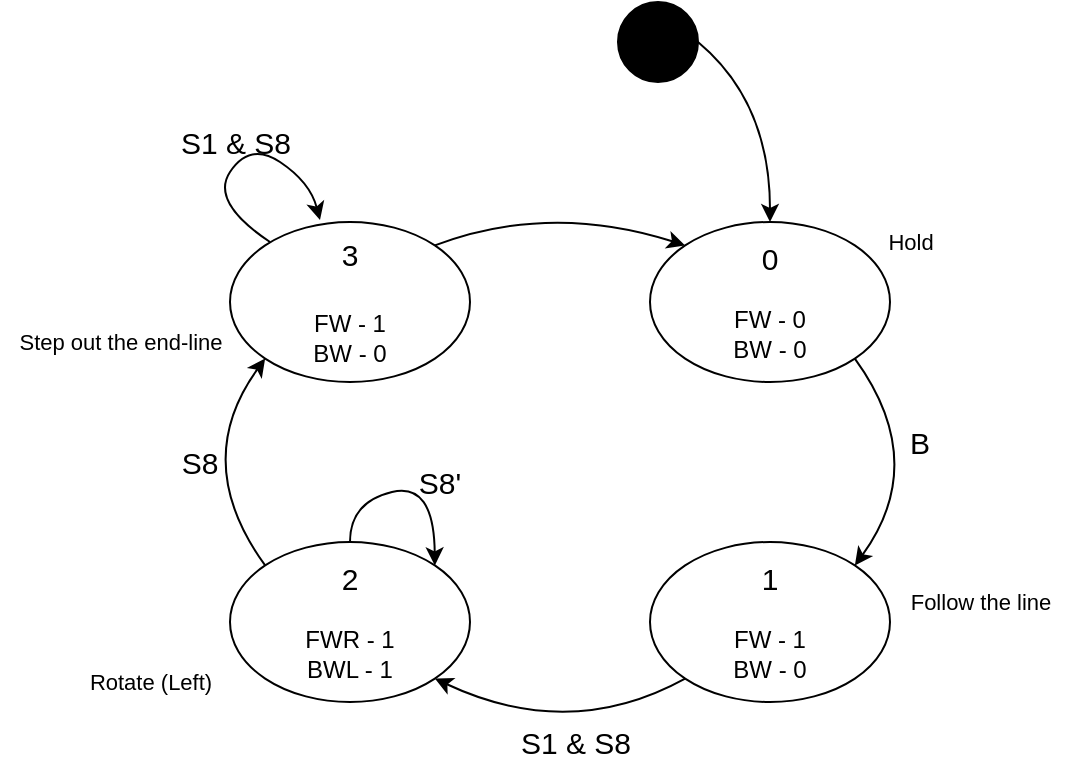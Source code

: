 <mxfile version="14.0.1" type="device"><diagram id="7Aau9ByfhJa7zDuay1n5" name="Page-1"><mxGraphModel dx="782" dy="443" grid="1" gridSize="10" guides="1" tooltips="1" connect="1" arrows="1" fold="1" page="1" pageScale="1" pageWidth="827" pageHeight="1169" math="0" shadow="0"><root><mxCell id="0"/><mxCell id="1" parent="0"/><mxCell id="2Z7BFmrXyzPae8OUlGSL-1" value="Reset" style="ellipse;whiteSpace=wrap;html=1;fillColor=#000000;" parent="1" vertex="1"><mxGeometry x="374" y="10" width="40" height="40" as="geometry"/></mxCell><mxCell id="2Z7BFmrXyzPae8OUlGSL-2" value="&lt;font&gt;&lt;span style=&quot;font-size: 15px&quot;&gt;1&lt;br&gt;&lt;/span&gt;&lt;font size=&quot;1&quot;&gt;&lt;br&gt;&lt;/font&gt;FW - 1&lt;br&gt;BW - 0&lt;br&gt;&lt;/font&gt;" style="ellipse;whiteSpace=wrap;html=1;" parent="1" vertex="1"><mxGeometry x="390" y="280" width="120" height="80" as="geometry"/></mxCell><mxCell id="2Z7BFmrXyzPae8OUlGSL-4" value="&lt;font&gt;&lt;span style=&quot;font-size: 15px&quot;&gt;2&lt;br&gt;&lt;/span&gt;&lt;br&gt;FWR&amp;nbsp;- 1&lt;br&gt;BWL - 1&lt;br&gt;&lt;/font&gt;" style="ellipse;whiteSpace=wrap;html=1;" parent="1" vertex="1"><mxGeometry x="180" y="280" width="120" height="80" as="geometry"/></mxCell><mxCell id="2Z7BFmrXyzPae8OUlGSL-5" value="&lt;font&gt;&lt;span style=&quot;font-size: 15px&quot;&gt;3&lt;br&gt;&lt;br&gt;&lt;/span&gt;FW - 1&lt;br&gt;BW - 0&lt;br&gt;&lt;/font&gt;" style="ellipse;whiteSpace=wrap;html=1;" parent="1" vertex="1"><mxGeometry x="180" y="120" width="120" height="80" as="geometry"/></mxCell><mxCell id="2Z7BFmrXyzPae8OUlGSL-8" value="&lt;font&gt;&lt;span style=&quot;font-size: 15px&quot;&gt;0&lt;br&gt;&lt;/span&gt;&lt;font size=&quot;1&quot;&gt;&lt;br&gt;&lt;/font&gt;FW - 0&lt;br&gt;BW - 0&lt;br&gt;&lt;/font&gt;" style="ellipse;whiteSpace=wrap;html=1;" parent="1" vertex="1"><mxGeometry x="390" y="120" width="120" height="80" as="geometry"/></mxCell><mxCell id="2Z7BFmrXyzPae8OUlGSL-15" value="" style="curved=1;endArrow=classic;html=1;entryX=1;entryY=0;entryDx=0;entryDy=0;exitX=1;exitY=1;exitDx=0;exitDy=0;" parent="1" source="2Z7BFmrXyzPae8OUlGSL-8" target="2Z7BFmrXyzPae8OUlGSL-2" edge="1"><mxGeometry width="50" height="50" relative="1" as="geometry"><mxPoint x="522.426" y="96.564" as="sourcePoint"/><mxPoint x="522.426" y="219.996" as="targetPoint"/><Array as="points"><mxPoint x="530" y="240"/></Array></mxGeometry></mxCell><mxCell id="2Z7BFmrXyzPae8OUlGSL-17" value="" style="curved=1;endArrow=classic;html=1;entryX=0.5;entryY=0;entryDx=0;entryDy=0;exitX=1;exitY=0.5;exitDx=0;exitDy=0;" parent="1" source="2Z7BFmrXyzPae8OUlGSL-1" target="2Z7BFmrXyzPae8OUlGSL-8" edge="1"><mxGeometry width="50" height="50" relative="1" as="geometry"><mxPoint x="378.996" y="8.284" as="sourcePoint"/><mxPoint x="426.57" y="110.0" as="targetPoint"/><Array as="points"><mxPoint x="450" y="60"/></Array></mxGeometry></mxCell><mxCell id="2Z7BFmrXyzPae8OUlGSL-24" value="" style="curved=1;endArrow=classic;html=1;entryX=1;entryY=1;entryDx=0;entryDy=0;exitX=0;exitY=1;exitDx=0;exitDy=0;" parent="1" source="2Z7BFmrXyzPae8OUlGSL-2" target="2Z7BFmrXyzPae8OUlGSL-4" edge="1"><mxGeometry width="50" height="50" relative="1" as="geometry"><mxPoint x="419.996" y="330.004" as="sourcePoint"/><mxPoint x="428.57" y="441.72" as="targetPoint"/><Array as="points"><mxPoint x="350" y="380"/></Array></mxGeometry></mxCell><mxCell id="2Z7BFmrXyzPae8OUlGSL-25" value="" style="curved=1;endArrow=classic;html=1;entryX=0;entryY=1;entryDx=0;entryDy=0;exitX=0;exitY=0;exitDx=0;exitDy=0;" parent="1" source="2Z7BFmrXyzPae8OUlGSL-4" target="2Z7BFmrXyzPae8OUlGSL-5" edge="1"><mxGeometry width="50" height="50" relative="1" as="geometry"><mxPoint x="190" y="260" as="sourcePoint"/><mxPoint x="80" y="270" as="targetPoint"/><Array as="points"><mxPoint x="160" y="240"/></Array></mxGeometry></mxCell><mxCell id="2Z7BFmrXyzPae8OUlGSL-26" value="" style="curved=1;endArrow=classic;html=1;entryX=0;entryY=0;entryDx=0;entryDy=0;exitX=1;exitY=0;exitDx=0;exitDy=0;" parent="1" source="2Z7BFmrXyzPae8OUlGSL-5" target="2Z7BFmrXyzPae8OUlGSL-8" edge="1"><mxGeometry width="50" height="50" relative="1" as="geometry"><mxPoint x="278.784" y="139.996" as="sourcePoint"/><mxPoint x="268.784" y="36.564" as="targetPoint"/><Array as="points"><mxPoint x="340" y="110"/></Array></mxGeometry></mxCell><mxCell id="2Z7BFmrXyzPae8OUlGSL-28" value="Hold" style="text;html=1;align=center;verticalAlign=middle;resizable=0;points=[];autosize=1;fontSize=11;" parent="1" vertex="1"><mxGeometry x="500" y="120" width="40" height="20" as="geometry"/></mxCell><mxCell id="2Z7BFmrXyzPae8OUlGSL-29" value="Follow the line" style="text;html=1;align=center;verticalAlign=middle;resizable=0;points=[];autosize=1;fontSize=11;" parent="1" vertex="1"><mxGeometry x="510" y="300" width="90" height="20" as="geometry"/></mxCell><mxCell id="2Z7BFmrXyzPae8OUlGSL-30" value="Rotate (Left)" style="text;html=1;align=center;verticalAlign=middle;resizable=0;points=[];autosize=1;fontSize=11;" parent="1" vertex="1"><mxGeometry x="100" y="340" width="80" height="20" as="geometry"/></mxCell><mxCell id="2Z7BFmrXyzPae8OUlGSL-31" value="Step out the end-line" style="text;html=1;align=center;verticalAlign=middle;resizable=0;points=[];autosize=1;fontSize=11;" parent="1" vertex="1"><mxGeometry x="65" y="170" width="120" height="20" as="geometry"/></mxCell><mxCell id="2Z7BFmrXyzPae8OUlGSL-32" value="&lt;font style=&quot;font-size: 15px&quot;&gt;S1 &amp;amp; S8&lt;/font&gt;" style="text;html=1;strokeColor=none;fillColor=none;align=center;verticalAlign=middle;whiteSpace=wrap;rounded=0;" parent="1" vertex="1"><mxGeometry x="320" y="370" width="66" height="20" as="geometry"/></mxCell><mxCell id="2Z7BFmrXyzPae8OUlGSL-33" value="&lt;font style=&quot;font-size: 15px&quot;&gt;B&lt;/font&gt;" style="text;html=1;strokeColor=none;fillColor=none;align=center;verticalAlign=middle;whiteSpace=wrap;rounded=0;" parent="1" vertex="1"><mxGeometry x="510" y="220" width="30" height="20" as="geometry"/></mxCell><mxCell id="2Z7BFmrXyzPae8OUlGSL-34" value="&lt;font style=&quot;font-size: 15px&quot;&gt;S8&lt;/font&gt;" style="text;html=1;strokeColor=none;fillColor=none;align=center;verticalAlign=middle;whiteSpace=wrap;rounded=0;" parent="1" vertex="1"><mxGeometry x="150" y="230" width="30" height="20" as="geometry"/></mxCell><mxCell id="2Z7BFmrXyzPae8OUlGSL-35" value="" style="curved=1;endArrow=classic;html=1;entryX=0.375;entryY=-0.012;entryDx=0;entryDy=0;entryPerimeter=0;" parent="1" target="2Z7BFmrXyzPae8OUlGSL-5" edge="1"><mxGeometry width="50" height="50" relative="1" as="geometry"><mxPoint x="200" y="130.0" as="sourcePoint"/><mxPoint x="220" y="100.0" as="targetPoint"/><Array as="points"><mxPoint x="170" y="110"/><mxPoint x="190" y="80"/><mxPoint x="220" y="100"/></Array></mxGeometry></mxCell><mxCell id="2Z7BFmrXyzPae8OUlGSL-36" value="&lt;font style=&quot;font-size: 15px&quot;&gt;S1 &amp;amp; S8&lt;/font&gt;" style="text;html=1;strokeColor=none;fillColor=none;align=center;verticalAlign=middle;whiteSpace=wrap;rounded=0;" parent="1" vertex="1"><mxGeometry x="150" y="70" width="66" height="20" as="geometry"/></mxCell><mxCell id="mCnp97X0OTFOHMGjgnly-2" value="" style="curved=1;endArrow=classic;html=1;entryX=1;entryY=0;entryDx=0;entryDy=0;exitX=0.5;exitY=0;exitDx=0;exitDy=0;" edge="1" parent="1" source="2Z7BFmrXyzPae8OUlGSL-4" target="2Z7BFmrXyzPae8OUlGSL-4"><mxGeometry width="50" height="50" relative="1" as="geometry"><mxPoint x="270" y="280.0" as="sourcePoint"/><mxPoint x="295" y="269.04" as="targetPoint"/><Array as="points"><mxPoint x="240" y="260"/><mxPoint x="282" y="250"/></Array></mxGeometry></mxCell><mxCell id="mCnp97X0OTFOHMGjgnly-3" value="&lt;font style=&quot;font-size: 15px&quot;&gt;S8'&lt;/font&gt;" style="text;html=1;strokeColor=none;fillColor=none;align=center;verticalAlign=middle;whiteSpace=wrap;rounded=0;" vertex="1" parent="1"><mxGeometry x="270" y="240" width="30" height="20" as="geometry"/></mxCell></root></mxGraphModel></diagram></mxfile>